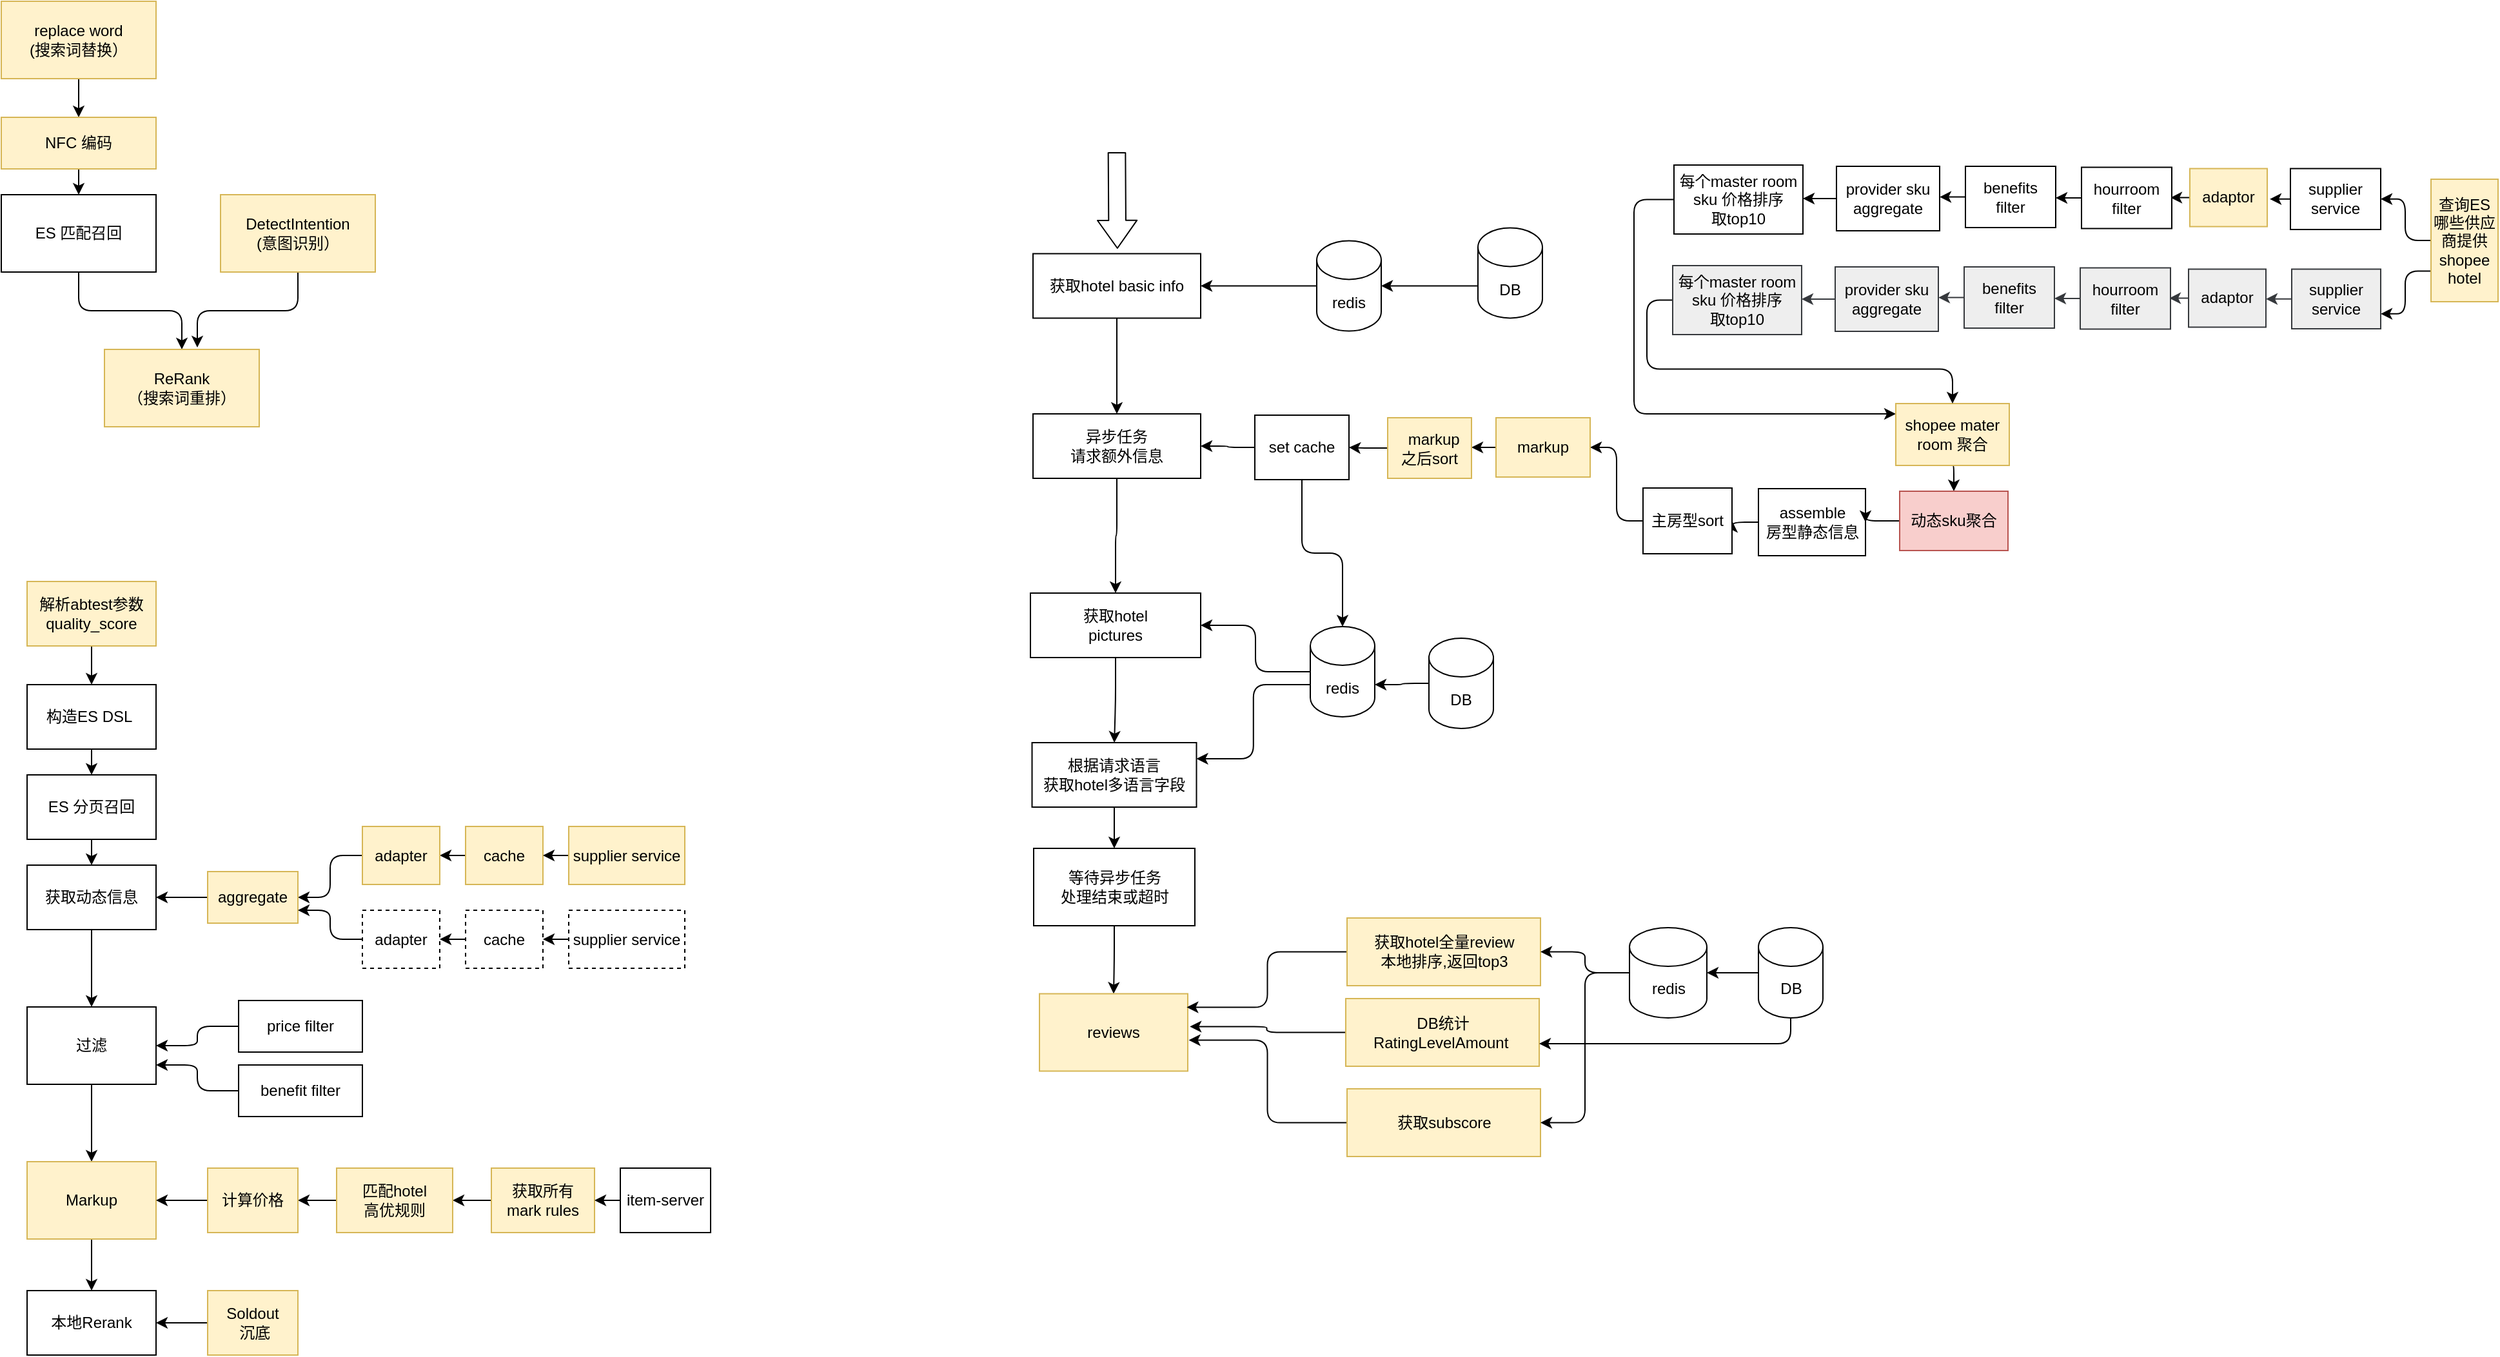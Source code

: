 <mxfile version="20.0.3" type="github">
  <diagram id="h-oYbKi-i4EHjSk5L3Tw" name="Page-1">
    <mxGraphModel dx="1442" dy="927" grid="1" gridSize="1" guides="1" tooltips="1" connect="1" arrows="1" fold="1" page="1" pageScale="1" pageWidth="3300" pageHeight="4681" math="0" shadow="0">
      <root>
        <mxCell id="0" />
        <mxCell id="1" parent="0" />
        <mxCell id="pG-kIVS5WW9MxkxASWYn-10" style="edgeStyle=orthogonalEdgeStyle;rounded=1;orthogonalLoop=1;jettySize=auto;html=1;exitX=0.5;exitY=1;exitDx=0;exitDy=0;entryX=0.5;entryY=0;entryDx=0;entryDy=0;" edge="1" parent="1" source="pG-kIVS5WW9MxkxASWYn-1" target="pG-kIVS5WW9MxkxASWYn-9">
          <mxGeometry relative="1" as="geometry" />
        </mxCell>
        <mxCell id="pG-kIVS5WW9MxkxASWYn-1" value="replace word&lt;br&gt;(搜索词替换）" style="rounded=0;whiteSpace=wrap;html=1;fillColor=#fff2cc;strokeColor=#d6b656;" vertex="1" parent="1">
          <mxGeometry x="170" y="20" width="120" height="60" as="geometry" />
        </mxCell>
        <mxCell id="pG-kIVS5WW9MxkxASWYn-7" style="edgeStyle=orthogonalEdgeStyle;rounded=1;orthogonalLoop=1;jettySize=auto;html=1;exitX=0.5;exitY=1;exitDx=0;exitDy=0;" edge="1" parent="1" source="pG-kIVS5WW9MxkxASWYn-2" target="pG-kIVS5WW9MxkxASWYn-5">
          <mxGeometry relative="1" as="geometry" />
        </mxCell>
        <mxCell id="pG-kIVS5WW9MxkxASWYn-2" value="ES 匹配召回" style="rounded=0;whiteSpace=wrap;html=1;" vertex="1" parent="1">
          <mxGeometry x="170" y="170" width="120" height="60" as="geometry" />
        </mxCell>
        <mxCell id="pG-kIVS5WW9MxkxASWYn-8" style="edgeStyle=orthogonalEdgeStyle;rounded=1;orthogonalLoop=1;jettySize=auto;html=1;exitX=0.5;exitY=1;exitDx=0;exitDy=0;entryX=0.6;entryY=-0.025;entryDx=0;entryDy=0;entryPerimeter=0;" edge="1" parent="1" source="pG-kIVS5WW9MxkxASWYn-4" target="pG-kIVS5WW9MxkxASWYn-5">
          <mxGeometry relative="1" as="geometry" />
        </mxCell>
        <mxCell id="pG-kIVS5WW9MxkxASWYn-4" value="DetectIntention&lt;br&gt;(意图识别）" style="rounded=0;whiteSpace=wrap;html=1;fillColor=#fff2cc;strokeColor=#d6b656;" vertex="1" parent="1">
          <mxGeometry x="340" y="170" width="120" height="60" as="geometry" />
        </mxCell>
        <mxCell id="pG-kIVS5WW9MxkxASWYn-5" value="ReRank&lt;br&gt;（搜索词重排）" style="rounded=0;whiteSpace=wrap;html=1;fillColor=#fff2cc;strokeColor=#d6b656;" vertex="1" parent="1">
          <mxGeometry x="250" y="290" width="120" height="60" as="geometry" />
        </mxCell>
        <mxCell id="pG-kIVS5WW9MxkxASWYn-11" style="edgeStyle=orthogonalEdgeStyle;rounded=1;orthogonalLoop=1;jettySize=auto;html=1;exitX=0.5;exitY=1;exitDx=0;exitDy=0;entryX=0.5;entryY=0;entryDx=0;entryDy=0;" edge="1" parent="1" source="pG-kIVS5WW9MxkxASWYn-9" target="pG-kIVS5WW9MxkxASWYn-2">
          <mxGeometry relative="1" as="geometry" />
        </mxCell>
        <mxCell id="pG-kIVS5WW9MxkxASWYn-9" value="NFC 编码" style="rounded=0;whiteSpace=wrap;html=1;fillColor=#fff2cc;strokeColor=#d6b656;" vertex="1" parent="1">
          <mxGeometry x="170" y="110" width="120" height="40" as="geometry" />
        </mxCell>
        <mxCell id="pG-kIVS5WW9MxkxASWYn-43" style="edgeStyle=orthogonalEdgeStyle;rounded=1;orthogonalLoop=1;jettySize=auto;html=1;exitX=0.5;exitY=1;exitDx=0;exitDy=0;entryX=0.5;entryY=0;entryDx=0;entryDy=0;" edge="1" parent="1" source="pG-kIVS5WW9MxkxASWYn-12" target="pG-kIVS5WW9MxkxASWYn-20">
          <mxGeometry relative="1" as="geometry" />
        </mxCell>
        <mxCell id="pG-kIVS5WW9MxkxASWYn-12" value="ES 分页召回" style="rounded=0;whiteSpace=wrap;html=1;" vertex="1" parent="1">
          <mxGeometry x="190" y="620" width="100" height="50" as="geometry" />
        </mxCell>
        <mxCell id="pG-kIVS5WW9MxkxASWYn-18" style="edgeStyle=orthogonalEdgeStyle;rounded=1;orthogonalLoop=1;jettySize=auto;html=1;exitX=0.5;exitY=1;exitDx=0;exitDy=0;entryX=0.5;entryY=0;entryDx=0;entryDy=0;" edge="1" parent="1" source="pG-kIVS5WW9MxkxASWYn-13" target="pG-kIVS5WW9MxkxASWYn-16">
          <mxGeometry relative="1" as="geometry" />
        </mxCell>
        <mxCell id="pG-kIVS5WW9MxkxASWYn-13" value="解析abtest参数&lt;br&gt;quality_score" style="rounded=0;whiteSpace=wrap;html=1;fillColor=#fff2cc;strokeColor=#d6b656;" vertex="1" parent="1">
          <mxGeometry x="190" y="470" width="100" height="50" as="geometry" />
        </mxCell>
        <mxCell id="pG-kIVS5WW9MxkxASWYn-19" style="edgeStyle=orthogonalEdgeStyle;rounded=1;orthogonalLoop=1;jettySize=auto;html=1;exitX=0.5;exitY=1;exitDx=0;exitDy=0;entryX=0.5;entryY=0;entryDx=0;entryDy=0;" edge="1" parent="1" source="pG-kIVS5WW9MxkxASWYn-16" target="pG-kIVS5WW9MxkxASWYn-12">
          <mxGeometry relative="1" as="geometry" />
        </mxCell>
        <mxCell id="pG-kIVS5WW9MxkxASWYn-16" value="构造ES DSL&amp;nbsp;" style="rounded=0;whiteSpace=wrap;html=1;" vertex="1" parent="1">
          <mxGeometry x="190" y="550" width="100" height="50" as="geometry" />
        </mxCell>
        <mxCell id="pG-kIVS5WW9MxkxASWYn-54" style="edgeStyle=orthogonalEdgeStyle;rounded=1;orthogonalLoop=1;jettySize=auto;html=1;exitX=0.5;exitY=1;exitDx=0;exitDy=0;" edge="1" parent="1" source="pG-kIVS5WW9MxkxASWYn-20" target="pG-kIVS5WW9MxkxASWYn-47">
          <mxGeometry relative="1" as="geometry" />
        </mxCell>
        <mxCell id="pG-kIVS5WW9MxkxASWYn-20" value="获取动态信息" style="rounded=0;whiteSpace=wrap;html=1;" vertex="1" parent="1">
          <mxGeometry x="190" y="690" width="100" height="50" as="geometry" />
        </mxCell>
        <mxCell id="pG-kIVS5WW9MxkxASWYn-34" style="edgeStyle=orthogonalEdgeStyle;rounded=1;orthogonalLoop=1;jettySize=auto;html=1;exitX=0;exitY=0.5;exitDx=0;exitDy=0;entryX=1;entryY=0.5;entryDx=0;entryDy=0;" edge="1" parent="1" source="pG-kIVS5WW9MxkxASWYn-24" target="pG-kIVS5WW9MxkxASWYn-26">
          <mxGeometry relative="1" as="geometry" />
        </mxCell>
        <mxCell id="pG-kIVS5WW9MxkxASWYn-24" value="cache" style="rounded=0;whiteSpace=wrap;html=1;fillColor=#fff2cc;strokeColor=#d6b656;" vertex="1" parent="1">
          <mxGeometry x="530" y="660" width="60" height="45" as="geometry" />
        </mxCell>
        <mxCell id="pG-kIVS5WW9MxkxASWYn-33" style="edgeStyle=orthogonalEdgeStyle;rounded=1;orthogonalLoop=1;jettySize=auto;html=1;exitX=0;exitY=0.5;exitDx=0;exitDy=0;entryX=1;entryY=0.5;entryDx=0;entryDy=0;" edge="1" parent="1" source="pG-kIVS5WW9MxkxASWYn-25" target="pG-kIVS5WW9MxkxASWYn-24">
          <mxGeometry relative="1" as="geometry" />
        </mxCell>
        <mxCell id="pG-kIVS5WW9MxkxASWYn-25" value="supplier service" style="rounded=0;whiteSpace=wrap;html=1;fillColor=#fff2cc;strokeColor=#d6b656;" vertex="1" parent="1">
          <mxGeometry x="610" y="660" width="90" height="45" as="geometry" />
        </mxCell>
        <mxCell id="pG-kIVS5WW9MxkxASWYn-35" style="edgeStyle=orthogonalEdgeStyle;rounded=1;orthogonalLoop=1;jettySize=auto;html=1;exitX=0;exitY=0.5;exitDx=0;exitDy=0;entryX=1;entryY=0.5;entryDx=0;entryDy=0;" edge="1" parent="1" source="pG-kIVS5WW9MxkxASWYn-26" target="pG-kIVS5WW9MxkxASWYn-31">
          <mxGeometry relative="1" as="geometry" />
        </mxCell>
        <mxCell id="pG-kIVS5WW9MxkxASWYn-26" value="adapter" style="rounded=0;whiteSpace=wrap;html=1;fillColor=#fff2cc;strokeColor=#d6b656;" vertex="1" parent="1">
          <mxGeometry x="450" y="660" width="60" height="45" as="geometry" />
        </mxCell>
        <mxCell id="pG-kIVS5WW9MxkxASWYn-36" style="edgeStyle=orthogonalEdgeStyle;rounded=1;orthogonalLoop=1;jettySize=auto;html=1;exitX=0;exitY=0.5;exitDx=0;exitDy=0;entryX=1;entryY=0.5;entryDx=0;entryDy=0;" edge="1" parent="1" source="pG-kIVS5WW9MxkxASWYn-31" target="pG-kIVS5WW9MxkxASWYn-20">
          <mxGeometry relative="1" as="geometry" />
        </mxCell>
        <mxCell id="pG-kIVS5WW9MxkxASWYn-31" value="aggregate" style="rounded=0;whiteSpace=wrap;html=1;fillColor=#fff2cc;strokeColor=#d6b656;" vertex="1" parent="1">
          <mxGeometry x="330" y="695" width="70" height="40" as="geometry" />
        </mxCell>
        <mxCell id="pG-kIVS5WW9MxkxASWYn-37" style="edgeStyle=orthogonalEdgeStyle;rounded=1;orthogonalLoop=1;jettySize=auto;html=1;exitX=0;exitY=0.5;exitDx=0;exitDy=0;entryX=1;entryY=0.5;entryDx=0;entryDy=0;" edge="1" parent="1" source="pG-kIVS5WW9MxkxASWYn-38" target="pG-kIVS5WW9MxkxASWYn-41">
          <mxGeometry relative="1" as="geometry" />
        </mxCell>
        <mxCell id="pG-kIVS5WW9MxkxASWYn-38" value="cache" style="rounded=0;whiteSpace=wrap;html=1;dashed=1;" vertex="1" parent="1">
          <mxGeometry x="530" y="725" width="60" height="45" as="geometry" />
        </mxCell>
        <mxCell id="pG-kIVS5WW9MxkxASWYn-39" style="edgeStyle=orthogonalEdgeStyle;rounded=1;orthogonalLoop=1;jettySize=auto;html=1;exitX=0;exitY=0.5;exitDx=0;exitDy=0;entryX=1;entryY=0.5;entryDx=0;entryDy=0;" edge="1" parent="1" source="pG-kIVS5WW9MxkxASWYn-40" target="pG-kIVS5WW9MxkxASWYn-38">
          <mxGeometry relative="1" as="geometry" />
        </mxCell>
        <mxCell id="pG-kIVS5WW9MxkxASWYn-40" value="supplier service" style="rounded=0;whiteSpace=wrap;html=1;dashed=1;" vertex="1" parent="1">
          <mxGeometry x="610" y="725" width="90" height="45" as="geometry" />
        </mxCell>
        <mxCell id="pG-kIVS5WW9MxkxASWYn-42" style="edgeStyle=orthogonalEdgeStyle;rounded=1;orthogonalLoop=1;jettySize=auto;html=1;exitX=0;exitY=0.5;exitDx=0;exitDy=0;entryX=1;entryY=0.75;entryDx=0;entryDy=0;" edge="1" parent="1" source="pG-kIVS5WW9MxkxASWYn-41" target="pG-kIVS5WW9MxkxASWYn-31">
          <mxGeometry relative="1" as="geometry" />
        </mxCell>
        <mxCell id="pG-kIVS5WW9MxkxASWYn-41" value="adapter" style="rounded=0;whiteSpace=wrap;html=1;dashed=1;" vertex="1" parent="1">
          <mxGeometry x="450" y="725" width="60" height="45" as="geometry" />
        </mxCell>
        <mxCell id="pG-kIVS5WW9MxkxASWYn-64" style="edgeStyle=orthogonalEdgeStyle;rounded=1;orthogonalLoop=1;jettySize=auto;html=1;exitX=0.5;exitY=1;exitDx=0;exitDy=0;" edge="1" parent="1" source="pG-kIVS5WW9MxkxASWYn-47" target="pG-kIVS5WW9MxkxASWYn-55">
          <mxGeometry relative="1" as="geometry" />
        </mxCell>
        <mxCell id="pG-kIVS5WW9MxkxASWYn-47" value="过滤" style="rounded=0;whiteSpace=wrap;html=1;" vertex="1" parent="1">
          <mxGeometry x="190" y="800" width="100" height="60" as="geometry" />
        </mxCell>
        <mxCell id="pG-kIVS5WW9MxkxASWYn-51" style="edgeStyle=orthogonalEdgeStyle;rounded=1;orthogonalLoop=1;jettySize=auto;html=1;exitX=0;exitY=0.5;exitDx=0;exitDy=0;entryX=1;entryY=0.5;entryDx=0;entryDy=0;" edge="1" parent="1" source="pG-kIVS5WW9MxkxASWYn-48" target="pG-kIVS5WW9MxkxASWYn-47">
          <mxGeometry relative="1" as="geometry" />
        </mxCell>
        <mxCell id="pG-kIVS5WW9MxkxASWYn-48" value="price filter" style="rounded=0;whiteSpace=wrap;html=1;" vertex="1" parent="1">
          <mxGeometry x="354" y="795" width="96" height="40" as="geometry" />
        </mxCell>
        <mxCell id="pG-kIVS5WW9MxkxASWYn-52" style="edgeStyle=orthogonalEdgeStyle;rounded=1;orthogonalLoop=1;jettySize=auto;html=1;exitX=0;exitY=0.5;exitDx=0;exitDy=0;entryX=1;entryY=0.75;entryDx=0;entryDy=0;" edge="1" parent="1" source="pG-kIVS5WW9MxkxASWYn-49" target="pG-kIVS5WW9MxkxASWYn-47">
          <mxGeometry relative="1" as="geometry" />
        </mxCell>
        <mxCell id="pG-kIVS5WW9MxkxASWYn-49" value="benefit filter" style="rounded=0;whiteSpace=wrap;html=1;" vertex="1" parent="1">
          <mxGeometry x="354" y="845" width="96" height="40" as="geometry" />
        </mxCell>
        <mxCell id="pG-kIVS5WW9MxkxASWYn-66" style="edgeStyle=orthogonalEdgeStyle;rounded=1;orthogonalLoop=1;jettySize=auto;html=1;exitX=0.5;exitY=1;exitDx=0;exitDy=0;entryX=0.5;entryY=0;entryDx=0;entryDy=0;" edge="1" parent="1" source="pG-kIVS5WW9MxkxASWYn-55" target="pG-kIVS5WW9MxkxASWYn-65">
          <mxGeometry relative="1" as="geometry" />
        </mxCell>
        <mxCell id="pG-kIVS5WW9MxkxASWYn-55" value="Markup" style="rounded=0;whiteSpace=wrap;html=1;fillColor=#fff2cc;strokeColor=#d6b656;" vertex="1" parent="1">
          <mxGeometry x="190" y="920" width="100" height="60" as="geometry" />
        </mxCell>
        <mxCell id="pG-kIVS5WW9MxkxASWYn-62" style="edgeStyle=orthogonalEdgeStyle;rounded=1;orthogonalLoop=1;jettySize=auto;html=1;exitX=0;exitY=0.5;exitDx=0;exitDy=0;entryX=1;entryY=0.5;entryDx=0;entryDy=0;" edge="1" parent="1" source="pG-kIVS5WW9MxkxASWYn-56" target="pG-kIVS5WW9MxkxASWYn-58">
          <mxGeometry relative="1" as="geometry" />
        </mxCell>
        <mxCell id="pG-kIVS5WW9MxkxASWYn-56" value="获取所有&lt;br&gt;mark rules" style="rounded=0;whiteSpace=wrap;html=1;fillColor=#fff2cc;strokeColor=#d6b656;" vertex="1" parent="1">
          <mxGeometry x="550" y="925" width="80" height="50" as="geometry" />
        </mxCell>
        <mxCell id="pG-kIVS5WW9MxkxASWYn-63" style="edgeStyle=orthogonalEdgeStyle;rounded=1;orthogonalLoop=1;jettySize=auto;html=1;exitX=0;exitY=0.5;exitDx=0;exitDy=0;entryX=1;entryY=0.5;entryDx=0;entryDy=0;" edge="1" parent="1" source="pG-kIVS5WW9MxkxASWYn-57" target="pG-kIVS5WW9MxkxASWYn-56">
          <mxGeometry relative="1" as="geometry" />
        </mxCell>
        <mxCell id="pG-kIVS5WW9MxkxASWYn-57" value="item-server" style="rounded=0;whiteSpace=wrap;html=1;" vertex="1" parent="1">
          <mxGeometry x="650" y="925" width="70" height="50" as="geometry" />
        </mxCell>
        <mxCell id="pG-kIVS5WW9MxkxASWYn-61" style="edgeStyle=orthogonalEdgeStyle;rounded=1;orthogonalLoop=1;jettySize=auto;html=1;exitX=0;exitY=0.5;exitDx=0;exitDy=0;entryX=1;entryY=0.5;entryDx=0;entryDy=0;" edge="1" parent="1" source="pG-kIVS5WW9MxkxASWYn-58" target="pG-kIVS5WW9MxkxASWYn-59">
          <mxGeometry relative="1" as="geometry" />
        </mxCell>
        <mxCell id="pG-kIVS5WW9MxkxASWYn-58" value="匹配hotel&lt;br&gt;高优规则" style="rounded=0;whiteSpace=wrap;html=1;fillColor=#fff2cc;strokeColor=#d6b656;" vertex="1" parent="1">
          <mxGeometry x="430" y="925" width="90" height="50" as="geometry" />
        </mxCell>
        <mxCell id="pG-kIVS5WW9MxkxASWYn-60" style="edgeStyle=orthogonalEdgeStyle;rounded=1;orthogonalLoop=1;jettySize=auto;html=1;exitX=0;exitY=0.5;exitDx=0;exitDy=0;" edge="1" parent="1" source="pG-kIVS5WW9MxkxASWYn-59" target="pG-kIVS5WW9MxkxASWYn-55">
          <mxGeometry relative="1" as="geometry" />
        </mxCell>
        <mxCell id="pG-kIVS5WW9MxkxASWYn-59" value="计算价格" style="rounded=0;whiteSpace=wrap;html=1;fillColor=#fff2cc;strokeColor=#d6b656;" vertex="1" parent="1">
          <mxGeometry x="330" y="925" width="70" height="50" as="geometry" />
        </mxCell>
        <mxCell id="pG-kIVS5WW9MxkxASWYn-65" value="本地Rerank" style="rounded=0;whiteSpace=wrap;html=1;" vertex="1" parent="1">
          <mxGeometry x="190" y="1020" width="100" height="50" as="geometry" />
        </mxCell>
        <mxCell id="pG-kIVS5WW9MxkxASWYn-70" style="edgeStyle=orthogonalEdgeStyle;rounded=1;orthogonalLoop=1;jettySize=auto;html=1;exitX=0;exitY=0.5;exitDx=0;exitDy=0;entryX=1;entryY=0.5;entryDx=0;entryDy=0;" edge="1" parent="1" source="pG-kIVS5WW9MxkxASWYn-69" target="pG-kIVS5WW9MxkxASWYn-65">
          <mxGeometry relative="1" as="geometry" />
        </mxCell>
        <mxCell id="pG-kIVS5WW9MxkxASWYn-69" value="Soldout&lt;br&gt;&amp;nbsp;沉底" style="rounded=0;whiteSpace=wrap;html=1;fillColor=#fff2cc;strokeColor=#d6b656;" vertex="1" parent="1">
          <mxGeometry x="330" y="1020" width="70" height="50" as="geometry" />
        </mxCell>
        <mxCell id="pG-kIVS5WW9MxkxASWYn-91" style="edgeStyle=orthogonalEdgeStyle;rounded=1;orthogonalLoop=1;jettySize=auto;html=1;exitX=0.5;exitY=1;exitDx=0;exitDy=0;" edge="1" parent="1" source="pG-kIVS5WW9MxkxASWYn-72" target="pG-kIVS5WW9MxkxASWYn-77">
          <mxGeometry relative="1" as="geometry" />
        </mxCell>
        <mxCell id="pG-kIVS5WW9MxkxASWYn-72" value="获取hotel basic info" style="rounded=0;whiteSpace=wrap;html=1;" vertex="1" parent="1">
          <mxGeometry x="970" y="215.75" width="130" height="50" as="geometry" />
        </mxCell>
        <mxCell id="pG-kIVS5WW9MxkxASWYn-121" style="edgeStyle=orthogonalEdgeStyle;rounded=1;orthogonalLoop=1;jettySize=auto;html=1;exitX=0;exitY=0.5;exitDx=0;exitDy=0;exitPerimeter=0;" edge="1" parent="1" source="pG-kIVS5WW9MxkxASWYn-73" target="pG-kIVS5WW9MxkxASWYn-72">
          <mxGeometry relative="1" as="geometry" />
        </mxCell>
        <mxCell id="pG-kIVS5WW9MxkxASWYn-73" value="redis" style="shape=cylinder3;whiteSpace=wrap;html=1;boundedLbl=1;backgroundOutline=1;size=15;" vertex="1" parent="1">
          <mxGeometry x="1190" y="205.75" width="50" height="70" as="geometry" />
        </mxCell>
        <mxCell id="pG-kIVS5WW9MxkxASWYn-120" style="edgeStyle=orthogonalEdgeStyle;rounded=1;orthogonalLoop=1;jettySize=auto;html=1;exitX=0;exitY=0;exitDx=0;exitDy=45;exitPerimeter=0;entryX=1;entryY=0.5;entryDx=0;entryDy=0;entryPerimeter=0;" edge="1" parent="1" source="pG-kIVS5WW9MxkxASWYn-74" target="pG-kIVS5WW9MxkxASWYn-73">
          <mxGeometry relative="1" as="geometry" />
        </mxCell>
        <mxCell id="pG-kIVS5WW9MxkxASWYn-74" value="DB" style="shape=cylinder3;whiteSpace=wrap;html=1;boundedLbl=1;backgroundOutline=1;size=15;" vertex="1" parent="1">
          <mxGeometry x="1315" y="195.75" width="50" height="70" as="geometry" />
        </mxCell>
        <mxCell id="pG-kIVS5WW9MxkxASWYn-199" style="edgeStyle=orthogonalEdgeStyle;rounded=1;orthogonalLoop=1;jettySize=auto;html=1;exitX=0.5;exitY=1;exitDx=0;exitDy=0;entryX=0.5;entryY=0;entryDx=0;entryDy=0;" edge="1" parent="1" source="pG-kIVS5WW9MxkxASWYn-77" target="pG-kIVS5WW9MxkxASWYn-81">
          <mxGeometry relative="1" as="geometry" />
        </mxCell>
        <mxCell id="pG-kIVS5WW9MxkxASWYn-77" value="异步任务&lt;br&gt;请求额外信息" style="rounded=0;whiteSpace=wrap;html=1;" vertex="1" parent="1">
          <mxGeometry x="970" y="340" width="130" height="50" as="geometry" />
        </mxCell>
        <mxCell id="pG-kIVS5WW9MxkxASWYn-190" style="edgeStyle=orthogonalEdgeStyle;rounded=1;orthogonalLoop=1;jettySize=auto;html=1;exitX=0;exitY=0.5;exitDx=0;exitDy=0;" edge="1" parent="1" source="pG-kIVS5WW9MxkxASWYn-79">
          <mxGeometry relative="1" as="geometry">
            <mxPoint x="1929" y="173.238" as="targetPoint" />
          </mxGeometry>
        </mxCell>
        <mxCell id="pG-kIVS5WW9MxkxASWYn-79" value="supplier &lt;br&gt;service" style="rounded=0;whiteSpace=wrap;html=1;" vertex="1" parent="1">
          <mxGeometry x="1945" y="149.75" width="70" height="47.25" as="geometry" />
        </mxCell>
        <mxCell id="pG-kIVS5WW9MxkxASWYn-93" style="edgeStyle=orthogonalEdgeStyle;rounded=1;orthogonalLoop=1;jettySize=auto;html=1;exitX=0.5;exitY=1;exitDx=0;exitDy=0;" edge="1" parent="1" source="pG-kIVS5WW9MxkxASWYn-81" target="pG-kIVS5WW9MxkxASWYn-84">
          <mxGeometry relative="1" as="geometry" />
        </mxCell>
        <mxCell id="pG-kIVS5WW9MxkxASWYn-81" value="获取hotel &lt;br&gt;pictures" style="rounded=0;whiteSpace=wrap;html=1;" vertex="1" parent="1">
          <mxGeometry x="968" y="479" width="132" height="50" as="geometry" />
        </mxCell>
        <mxCell id="pG-kIVS5WW9MxkxASWYn-194" style="edgeStyle=orthogonalEdgeStyle;rounded=1;orthogonalLoop=1;jettySize=auto;html=1;exitX=0;exitY=0.5;exitDx=0;exitDy=0;exitPerimeter=0;entryX=1;entryY=0.5;entryDx=0;entryDy=0;" edge="1" parent="1" source="pG-kIVS5WW9MxkxASWYn-82" target="pG-kIVS5WW9MxkxASWYn-81">
          <mxGeometry relative="1" as="geometry" />
        </mxCell>
        <mxCell id="pG-kIVS5WW9MxkxASWYn-195" style="edgeStyle=orthogonalEdgeStyle;rounded=1;orthogonalLoop=1;jettySize=auto;html=1;exitX=0;exitY=0;exitDx=0;exitDy=45;exitPerimeter=0;entryX=1;entryY=0.25;entryDx=0;entryDy=0;" edge="1" parent="1" source="pG-kIVS5WW9MxkxASWYn-82" target="pG-kIVS5WW9MxkxASWYn-84">
          <mxGeometry relative="1" as="geometry" />
        </mxCell>
        <mxCell id="pG-kIVS5WW9MxkxASWYn-82" value="redis" style="shape=cylinder3;whiteSpace=wrap;html=1;boundedLbl=1;backgroundOutline=1;size=15;" vertex="1" parent="1">
          <mxGeometry x="1185" y="505" width="50" height="70" as="geometry" />
        </mxCell>
        <mxCell id="pG-kIVS5WW9MxkxASWYn-193" style="edgeStyle=orthogonalEdgeStyle;rounded=1;orthogonalLoop=1;jettySize=auto;html=1;exitX=0;exitY=0.5;exitDx=0;exitDy=0;exitPerimeter=0;entryX=1;entryY=0;entryDx=0;entryDy=45;entryPerimeter=0;" edge="1" parent="1" source="pG-kIVS5WW9MxkxASWYn-83" target="pG-kIVS5WW9MxkxASWYn-82">
          <mxGeometry relative="1" as="geometry" />
        </mxCell>
        <mxCell id="pG-kIVS5WW9MxkxASWYn-83" value="DB" style="shape=cylinder3;whiteSpace=wrap;html=1;boundedLbl=1;backgroundOutline=1;size=15;" vertex="1" parent="1">
          <mxGeometry x="1277" y="514" width="50" height="70" as="geometry" />
        </mxCell>
        <mxCell id="pG-kIVS5WW9MxkxASWYn-95" style="edgeStyle=orthogonalEdgeStyle;rounded=1;orthogonalLoop=1;jettySize=auto;html=1;exitX=0.5;exitY=1;exitDx=0;exitDy=0;entryX=0.5;entryY=0;entryDx=0;entryDy=0;" edge="1" parent="1" source="pG-kIVS5WW9MxkxASWYn-84" target="pG-kIVS5WW9MxkxASWYn-94">
          <mxGeometry relative="1" as="geometry" />
        </mxCell>
        <mxCell id="pG-kIVS5WW9MxkxASWYn-84" value="根据请求语言&lt;br&gt;获取hotel多语言字段" style="rounded=0;whiteSpace=wrap;html=1;" vertex="1" parent="1">
          <mxGeometry x="969.25" y="595" width="127.5" height="50" as="geometry" />
        </mxCell>
        <mxCell id="pG-kIVS5WW9MxkxASWYn-117" style="edgeStyle=orthogonalEdgeStyle;rounded=1;orthogonalLoop=1;jettySize=auto;html=1;exitX=0.5;exitY=1;exitDx=0;exitDy=0;" edge="1" parent="1" source="pG-kIVS5WW9MxkxASWYn-94" target="pG-kIVS5WW9MxkxASWYn-96">
          <mxGeometry relative="1" as="geometry" />
        </mxCell>
        <mxCell id="pG-kIVS5WW9MxkxASWYn-94" value="等待异步任务&lt;br&gt;处理结束或超时" style="rounded=0;whiteSpace=wrap;html=1;" vertex="1" parent="1">
          <mxGeometry x="970.5" y="677" width="125" height="60" as="geometry" />
        </mxCell>
        <mxCell id="pG-kIVS5WW9MxkxASWYn-96" value="reviews" style="rounded=0;whiteSpace=wrap;html=1;fillColor=#fff2cc;strokeColor=#d6b656;" vertex="1" parent="1">
          <mxGeometry x="975" y="789.75" width="115" height="60" as="geometry" />
        </mxCell>
        <mxCell id="pG-kIVS5WW9MxkxASWYn-108" style="edgeStyle=orthogonalEdgeStyle;rounded=1;orthogonalLoop=1;jettySize=auto;html=1;exitX=0;exitY=0.5;exitDx=0;exitDy=0;entryX=0.993;entryY=0.175;entryDx=0;entryDy=0;entryPerimeter=0;" edge="1" parent="1" source="pG-kIVS5WW9MxkxASWYn-97" target="pG-kIVS5WW9MxkxASWYn-96">
          <mxGeometry relative="1" as="geometry" />
        </mxCell>
        <mxCell id="pG-kIVS5WW9MxkxASWYn-97" value="获取hotel全量review&lt;br&gt;本地排序,返回top3" style="rounded=0;whiteSpace=wrap;html=1;fillColor=#fff2cc;strokeColor=#d6b656;" vertex="1" parent="1">
          <mxGeometry x="1213.5" y="731" width="150" height="52.5" as="geometry" />
        </mxCell>
        <mxCell id="pG-kIVS5WW9MxkxASWYn-106" style="edgeStyle=orthogonalEdgeStyle;rounded=1;orthogonalLoop=1;jettySize=auto;html=1;exitX=0;exitY=0.5;exitDx=0;exitDy=0;entryX=1.014;entryY=0.425;entryDx=0;entryDy=0;entryPerimeter=0;" edge="1" parent="1" source="pG-kIVS5WW9MxkxASWYn-102" target="pG-kIVS5WW9MxkxASWYn-96">
          <mxGeometry relative="1" as="geometry" />
        </mxCell>
        <mxCell id="pG-kIVS5WW9MxkxASWYn-102" value="DB统计RatingLevelAmount&amp;nbsp;" style="rounded=0;whiteSpace=wrap;html=1;fillColor=#fff2cc;strokeColor=#d6b656;" vertex="1" parent="1">
          <mxGeometry x="1212.5" y="793.5" width="150" height="52.5" as="geometry" />
        </mxCell>
        <mxCell id="pG-kIVS5WW9MxkxASWYn-107" style="edgeStyle=orthogonalEdgeStyle;rounded=1;orthogonalLoop=1;jettySize=auto;html=1;exitX=0;exitY=0.5;exitDx=0;exitDy=0;entryX=1.007;entryY=0.6;entryDx=0;entryDy=0;entryPerimeter=0;" edge="1" parent="1" source="pG-kIVS5WW9MxkxASWYn-104" target="pG-kIVS5WW9MxkxASWYn-96">
          <mxGeometry relative="1" as="geometry">
            <mxPoint x="1152.5" y="833.5" as="targetPoint" />
          </mxGeometry>
        </mxCell>
        <mxCell id="pG-kIVS5WW9MxkxASWYn-104" value="获取subscore" style="rounded=0;whiteSpace=wrap;html=1;fillColor=#fff2cc;strokeColor=#d6b656;" vertex="1" parent="1">
          <mxGeometry x="1213.5" y="863.5" width="150" height="52.5" as="geometry" />
        </mxCell>
        <mxCell id="pG-kIVS5WW9MxkxASWYn-113" style="edgeStyle=orthogonalEdgeStyle;rounded=1;orthogonalLoop=1;jettySize=auto;html=1;exitX=0;exitY=0.5;exitDx=0;exitDy=0;exitPerimeter=0;" edge="1" parent="1" source="pG-kIVS5WW9MxkxASWYn-109" target="pG-kIVS5WW9MxkxASWYn-110">
          <mxGeometry relative="1" as="geometry" />
        </mxCell>
        <mxCell id="pG-kIVS5WW9MxkxASWYn-116" style="edgeStyle=orthogonalEdgeStyle;rounded=1;orthogonalLoop=1;jettySize=auto;html=1;exitX=0.5;exitY=1;exitDx=0;exitDy=0;exitPerimeter=0;" edge="1" parent="1" source="pG-kIVS5WW9MxkxASWYn-109" target="pG-kIVS5WW9MxkxASWYn-102">
          <mxGeometry relative="1" as="geometry">
            <Array as="points">
              <mxPoint x="1557.5" y="828.5" />
            </Array>
          </mxGeometry>
        </mxCell>
        <mxCell id="pG-kIVS5WW9MxkxASWYn-109" value="DB" style="shape=cylinder3;whiteSpace=wrap;html=1;boundedLbl=1;backgroundOutline=1;size=15;" vertex="1" parent="1">
          <mxGeometry x="1532.5" y="738.5" width="50" height="70" as="geometry" />
        </mxCell>
        <mxCell id="pG-kIVS5WW9MxkxASWYn-112" style="edgeStyle=orthogonalEdgeStyle;rounded=1;orthogonalLoop=1;jettySize=auto;html=1;exitX=0;exitY=0.5;exitDx=0;exitDy=0;exitPerimeter=0;" edge="1" parent="1" source="pG-kIVS5WW9MxkxASWYn-110" target="pG-kIVS5WW9MxkxASWYn-97">
          <mxGeometry relative="1" as="geometry" />
        </mxCell>
        <mxCell id="pG-kIVS5WW9MxkxASWYn-114" style="edgeStyle=orthogonalEdgeStyle;rounded=1;orthogonalLoop=1;jettySize=auto;html=1;exitX=0;exitY=0.5;exitDx=0;exitDy=0;exitPerimeter=0;entryX=1;entryY=0.5;entryDx=0;entryDy=0;" edge="1" parent="1" source="pG-kIVS5WW9MxkxASWYn-110" target="pG-kIVS5WW9MxkxASWYn-104">
          <mxGeometry relative="1" as="geometry" />
        </mxCell>
        <mxCell id="pG-kIVS5WW9MxkxASWYn-110" value="redis" style="shape=cylinder3;whiteSpace=wrap;html=1;boundedLbl=1;backgroundOutline=1;size=15;" vertex="1" parent="1">
          <mxGeometry x="1432.5" y="738.5" width="60" height="70" as="geometry" />
        </mxCell>
        <mxCell id="pG-kIVS5WW9MxkxASWYn-164" style="edgeStyle=orthogonalEdgeStyle;rounded=1;orthogonalLoop=1;jettySize=auto;html=1;exitX=0;exitY=0.5;exitDx=0;exitDy=0;" edge="1" parent="1" source="pG-kIVS5WW9MxkxASWYn-128">
          <mxGeometry relative="1" as="geometry">
            <mxPoint x="1852" y="172.06" as="targetPoint" />
          </mxGeometry>
        </mxCell>
        <mxCell id="pG-kIVS5WW9MxkxASWYn-128" value="adaptor" style="rounded=0;whiteSpace=wrap;html=1;fillColor=#fff2cc;strokeColor=#d6b656;" vertex="1" parent="1">
          <mxGeometry x="1867" y="149.75" width="60" height="45" as="geometry" />
        </mxCell>
        <mxCell id="pG-kIVS5WW9MxkxASWYn-155" style="edgeStyle=orthogonalEdgeStyle;rounded=0;orthogonalLoop=1;jettySize=auto;html=1;exitX=0;exitY=0.5;exitDx=0;exitDy=0;entryX=1;entryY=0.5;entryDx=0;entryDy=0;" edge="1" parent="1" source="pG-kIVS5WW9MxkxASWYn-135" target="pG-kIVS5WW9MxkxASWYn-141">
          <mxGeometry relative="1" as="geometry" />
        </mxCell>
        <mxCell id="pG-kIVS5WW9MxkxASWYn-135" value="hourroom&lt;br&gt;filter" style="rounded=0;whiteSpace=wrap;html=1;" vertex="1" parent="1">
          <mxGeometry x="1783" y="148.75" width="70" height="47.5" as="geometry" />
        </mxCell>
        <mxCell id="pG-kIVS5WW9MxkxASWYn-165" style="edgeStyle=orthogonalEdgeStyle;rounded=1;orthogonalLoop=1;jettySize=auto;html=1;exitX=0;exitY=0.5;exitDx=0;exitDy=0;" edge="1" parent="1" source="pG-kIVS5WW9MxkxASWYn-141">
          <mxGeometry relative="1" as="geometry">
            <mxPoint x="1673" y="172.214" as="targetPoint" />
          </mxGeometry>
        </mxCell>
        <mxCell id="pG-kIVS5WW9MxkxASWYn-141" value="benefits&lt;br&gt;filter" style="rounded=0;whiteSpace=wrap;html=1;" vertex="1" parent="1">
          <mxGeometry x="1693" y="148" width="70" height="47.5" as="geometry" />
        </mxCell>
        <mxCell id="pG-kIVS5WW9MxkxASWYn-169" style="edgeStyle=orthogonalEdgeStyle;rounded=1;orthogonalLoop=1;jettySize=auto;html=1;exitX=0;exitY=0.5;exitDx=0;exitDy=0;entryX=1;entryY=0.5;entryDx=0;entryDy=0;" edge="1" parent="1" source="pG-kIVS5WW9MxkxASWYn-147" target="pG-kIVS5WW9MxkxASWYn-166">
          <mxGeometry relative="1" as="geometry" />
        </mxCell>
        <mxCell id="pG-kIVS5WW9MxkxASWYn-147" value="provider sku&lt;br&gt;aggregate" style="rounded=0;whiteSpace=wrap;html=1;" vertex="1" parent="1">
          <mxGeometry x="1593" y="148" width="80" height="50" as="geometry" />
        </mxCell>
        <mxCell id="pG-kIVS5WW9MxkxASWYn-171" style="edgeStyle=orthogonalEdgeStyle;rounded=1;orthogonalLoop=1;jettySize=auto;html=1;exitX=0;exitY=0.5;exitDx=0;exitDy=0;" edge="1" parent="1" source="pG-kIVS5WW9MxkxASWYn-166" target="pG-kIVS5WW9MxkxASWYn-170">
          <mxGeometry relative="1" as="geometry">
            <mxPoint x="1437" y="226" as="targetPoint" />
            <Array as="points">
              <mxPoint x="1436" y="174" />
              <mxPoint x="1436" y="340" />
            </Array>
          </mxGeometry>
        </mxCell>
        <mxCell id="pG-kIVS5WW9MxkxASWYn-166" value="每个master room&lt;br&gt;sku 价格排序&lt;br&gt;取top10" style="rounded=0;whiteSpace=wrap;html=1;" vertex="1" parent="1">
          <mxGeometry x="1467" y="147" width="100" height="53.5" as="geometry" />
        </mxCell>
        <mxCell id="pG-kIVS5WW9MxkxASWYn-218" style="edgeStyle=orthogonalEdgeStyle;rounded=1;orthogonalLoop=1;jettySize=auto;html=1;exitX=0.5;exitY=1;exitDx=0;exitDy=0;entryX=0.5;entryY=0;entryDx=0;entryDy=0;" edge="1" parent="1" source="pG-kIVS5WW9MxkxASWYn-170" target="pG-kIVS5WW9MxkxASWYn-214">
          <mxGeometry relative="1" as="geometry" />
        </mxCell>
        <mxCell id="pG-kIVS5WW9MxkxASWYn-170" value="shopee mater room 聚合" style="rounded=0;whiteSpace=wrap;html=1;fillColor=#fff2cc;strokeColor=#d6b656;" vertex="1" parent="1">
          <mxGeometry x="1639" y="332" width="88" height="48" as="geometry" />
        </mxCell>
        <mxCell id="pG-kIVS5WW9MxkxASWYn-172" style="edgeStyle=orthogonalEdgeStyle;rounded=1;orthogonalLoop=1;jettySize=auto;html=1;exitX=0;exitY=0.5;exitDx=0;exitDy=0;entryX=1;entryY=0.5;entryDx=0;entryDy=0;fillColor=#eeeeee;strokeColor=#36393d;" edge="1" parent="1" source="pG-kIVS5WW9MxkxASWYn-173" target="pG-kIVS5WW9MxkxASWYn-175">
          <mxGeometry relative="1" as="geometry" />
        </mxCell>
        <mxCell id="pG-kIVS5WW9MxkxASWYn-173" value="supplier &lt;br&gt;service" style="rounded=0;whiteSpace=wrap;html=1;fillColor=#eeeeee;strokeColor=#36393d;" vertex="1" parent="1">
          <mxGeometry x="1946" y="227.75" width="69" height="46.25" as="geometry" />
        </mxCell>
        <mxCell id="pG-kIVS5WW9MxkxASWYn-174" style="edgeStyle=orthogonalEdgeStyle;rounded=1;orthogonalLoop=1;jettySize=auto;html=1;exitX=0;exitY=0.5;exitDx=0;exitDy=0;fillColor=#eeeeee;strokeColor=#36393d;" edge="1" parent="1" source="pG-kIVS5WW9MxkxASWYn-175">
          <mxGeometry relative="1" as="geometry">
            <mxPoint x="1851" y="250.06" as="targetPoint" />
          </mxGeometry>
        </mxCell>
        <mxCell id="pG-kIVS5WW9MxkxASWYn-175" value="adaptor" style="rounded=0;whiteSpace=wrap;html=1;fillColor=#eeeeee;strokeColor=#36393d;" vertex="1" parent="1">
          <mxGeometry x="1866" y="227.75" width="60" height="45" as="geometry" />
        </mxCell>
        <mxCell id="pG-kIVS5WW9MxkxASWYn-176" style="edgeStyle=orthogonalEdgeStyle;rounded=0;orthogonalLoop=1;jettySize=auto;html=1;exitX=0;exitY=0.5;exitDx=0;exitDy=0;entryX=1;entryY=0.5;entryDx=0;entryDy=0;fillColor=#eeeeee;strokeColor=#36393d;" edge="1" parent="1" source="pG-kIVS5WW9MxkxASWYn-177" target="pG-kIVS5WW9MxkxASWYn-179">
          <mxGeometry relative="1" as="geometry" />
        </mxCell>
        <mxCell id="pG-kIVS5WW9MxkxASWYn-177" value="hourroom&lt;br&gt;filter" style="rounded=0;whiteSpace=wrap;html=1;fillColor=#eeeeee;strokeColor=#36393d;" vertex="1" parent="1">
          <mxGeometry x="1782" y="226.75" width="70" height="47.5" as="geometry" />
        </mxCell>
        <mxCell id="pG-kIVS5WW9MxkxASWYn-178" style="edgeStyle=orthogonalEdgeStyle;rounded=1;orthogonalLoop=1;jettySize=auto;html=1;exitX=0;exitY=0.5;exitDx=0;exitDy=0;fillColor=#eeeeee;strokeColor=#36393d;" edge="1" parent="1" source="pG-kIVS5WW9MxkxASWYn-179">
          <mxGeometry relative="1" as="geometry">
            <mxPoint x="1672" y="250.214" as="targetPoint" />
          </mxGeometry>
        </mxCell>
        <mxCell id="pG-kIVS5WW9MxkxASWYn-179" value="benefits&lt;br&gt;filter" style="rounded=0;whiteSpace=wrap;html=1;fillColor=#eeeeee;strokeColor=#36393d;" vertex="1" parent="1">
          <mxGeometry x="1692" y="226" width="70" height="47.5" as="geometry" />
        </mxCell>
        <mxCell id="pG-kIVS5WW9MxkxASWYn-180" style="edgeStyle=orthogonalEdgeStyle;rounded=1;orthogonalLoop=1;jettySize=auto;html=1;exitX=0;exitY=0.5;exitDx=0;exitDy=0;entryX=1;entryY=0.5;entryDx=0;entryDy=0;fillColor=#eeeeee;strokeColor=#36393d;" edge="1" parent="1" source="pG-kIVS5WW9MxkxASWYn-181" target="pG-kIVS5WW9MxkxASWYn-182">
          <mxGeometry relative="1" as="geometry" />
        </mxCell>
        <mxCell id="pG-kIVS5WW9MxkxASWYn-181" value="provider sku&lt;br&gt;aggregate" style="rounded=0;whiteSpace=wrap;html=1;fillColor=#eeeeee;strokeColor=#36393d;" vertex="1" parent="1">
          <mxGeometry x="1592" y="226" width="80" height="50" as="geometry" />
        </mxCell>
        <mxCell id="pG-kIVS5WW9MxkxASWYn-216" style="edgeStyle=orthogonalEdgeStyle;rounded=1;orthogonalLoop=1;jettySize=auto;html=1;exitX=0;exitY=0.5;exitDx=0;exitDy=0;entryX=0.5;entryY=0;entryDx=0;entryDy=0;" edge="1" parent="1" source="pG-kIVS5WW9MxkxASWYn-182" target="pG-kIVS5WW9MxkxASWYn-170">
          <mxGeometry relative="1" as="geometry">
            <mxPoint x="1747" y="324" as="targetPoint" />
          </mxGeometry>
        </mxCell>
        <mxCell id="pG-kIVS5WW9MxkxASWYn-182" value="每个master room&lt;br&gt;sku 价格排序&lt;br&gt;取top10" style="rounded=0;whiteSpace=wrap;html=1;fillColor=#eeeeee;strokeColor=#36393d;" vertex="1" parent="1">
          <mxGeometry x="1466" y="225" width="100" height="53.5" as="geometry" />
        </mxCell>
        <mxCell id="pG-kIVS5WW9MxkxASWYn-220" style="edgeStyle=orthogonalEdgeStyle;rounded=1;orthogonalLoop=1;jettySize=auto;html=1;exitX=0;exitY=0.5;exitDx=0;exitDy=0;entryX=1;entryY=0.5;entryDx=0;entryDy=0;" edge="1" parent="1" source="pG-kIVS5WW9MxkxASWYn-184" target="pG-kIVS5WW9MxkxASWYn-187">
          <mxGeometry relative="1" as="geometry" />
        </mxCell>
        <mxCell id="pG-kIVS5WW9MxkxASWYn-184" value="assemble &lt;br&gt;房型静态信息" style="rounded=0;whiteSpace=wrap;html=1;" vertex="1" parent="1">
          <mxGeometry x="1532.5" y="398" width="83" height="52" as="geometry" />
        </mxCell>
        <mxCell id="pG-kIVS5WW9MxkxASWYn-222" style="edgeStyle=orthogonalEdgeStyle;rounded=1;orthogonalLoop=1;jettySize=auto;html=1;exitX=0;exitY=0.5;exitDx=0;exitDy=0;entryX=1;entryY=0.5;entryDx=0;entryDy=0;" edge="1" parent="1" source="pG-kIVS5WW9MxkxASWYn-187" target="pG-kIVS5WW9MxkxASWYn-200">
          <mxGeometry relative="1" as="geometry" />
        </mxCell>
        <mxCell id="pG-kIVS5WW9MxkxASWYn-187" value="主房型sort" style="rounded=0;whiteSpace=wrap;html=1;" vertex="1" parent="1">
          <mxGeometry x="1443" y="397.5" width="69" height="51" as="geometry" />
        </mxCell>
        <mxCell id="pG-kIVS5WW9MxkxASWYn-203" style="edgeStyle=orthogonalEdgeStyle;rounded=1;orthogonalLoop=1;jettySize=auto;html=1;exitX=0;exitY=0.5;exitDx=0;exitDy=0;entryX=1;entryY=0.5;entryDx=0;entryDy=0;" edge="1" parent="1" source="pG-kIVS5WW9MxkxASWYn-200" target="pG-kIVS5WW9MxkxASWYn-202">
          <mxGeometry relative="1" as="geometry" />
        </mxCell>
        <mxCell id="pG-kIVS5WW9MxkxASWYn-200" value="markup" style="rounded=0;whiteSpace=wrap;html=1;fillColor=#fff2cc;strokeColor=#d6b656;" vertex="1" parent="1">
          <mxGeometry x="1329" y="343" width="73" height="46" as="geometry" />
        </mxCell>
        <mxCell id="pG-kIVS5WW9MxkxASWYn-206" style="edgeStyle=orthogonalEdgeStyle;rounded=1;orthogonalLoop=1;jettySize=auto;html=1;exitX=0;exitY=0.5;exitDx=0;exitDy=0;" edge="1" parent="1" source="pG-kIVS5WW9MxkxASWYn-202" target="pG-kIVS5WW9MxkxASWYn-205">
          <mxGeometry relative="1" as="geometry" />
        </mxCell>
        <mxCell id="pG-kIVS5WW9MxkxASWYn-202" value="&amp;nbsp; markup&lt;br&gt;之后sort" style="rounded=0;whiteSpace=wrap;html=1;fillColor=#fff2cc;strokeColor=#d6b656;" vertex="1" parent="1">
          <mxGeometry x="1245" y="343" width="65" height="47" as="geometry" />
        </mxCell>
        <mxCell id="pG-kIVS5WW9MxkxASWYn-207" style="edgeStyle=orthogonalEdgeStyle;rounded=1;orthogonalLoop=1;jettySize=auto;html=1;exitX=0;exitY=0.5;exitDx=0;exitDy=0;entryX=1;entryY=0.5;entryDx=0;entryDy=0;" edge="1" parent="1" source="pG-kIVS5WW9MxkxASWYn-205" target="pG-kIVS5WW9MxkxASWYn-77">
          <mxGeometry relative="1" as="geometry" />
        </mxCell>
        <mxCell id="pG-kIVS5WW9MxkxASWYn-208" style="edgeStyle=orthogonalEdgeStyle;rounded=1;orthogonalLoop=1;jettySize=auto;html=1;exitX=0.5;exitY=1;exitDx=0;exitDy=0;entryX=0.5;entryY=0;entryDx=0;entryDy=0;entryPerimeter=0;" edge="1" parent="1" source="pG-kIVS5WW9MxkxASWYn-205" target="pG-kIVS5WW9MxkxASWYn-82">
          <mxGeometry relative="1" as="geometry" />
        </mxCell>
        <mxCell id="pG-kIVS5WW9MxkxASWYn-205" value="set cache" style="rounded=0;whiteSpace=wrap;html=1;" vertex="1" parent="1">
          <mxGeometry x="1142" y="341" width="73" height="50" as="geometry" />
        </mxCell>
        <mxCell id="pG-kIVS5WW9MxkxASWYn-210" style="edgeStyle=orthogonalEdgeStyle;rounded=1;orthogonalLoop=1;jettySize=auto;html=1;exitX=0;exitY=0.5;exitDx=0;exitDy=0;entryX=1;entryY=0.5;entryDx=0;entryDy=0;" edge="1" parent="1" source="pG-kIVS5WW9MxkxASWYn-209" target="pG-kIVS5WW9MxkxASWYn-79">
          <mxGeometry relative="1" as="geometry" />
        </mxCell>
        <mxCell id="pG-kIVS5WW9MxkxASWYn-211" style="edgeStyle=orthogonalEdgeStyle;rounded=1;orthogonalLoop=1;jettySize=auto;html=1;exitX=0;exitY=0.75;exitDx=0;exitDy=0;entryX=1;entryY=0.75;entryDx=0;entryDy=0;" edge="1" parent="1" source="pG-kIVS5WW9MxkxASWYn-209" target="pG-kIVS5WW9MxkxASWYn-173">
          <mxGeometry relative="1" as="geometry" />
        </mxCell>
        <mxCell id="pG-kIVS5WW9MxkxASWYn-209" value="查询ES&lt;br&gt;哪些供应商提供&lt;br&gt;shopee hotel" style="rounded=0;whiteSpace=wrap;html=1;fillColor=#fff2cc;strokeColor=#d6b656;" vertex="1" parent="1">
          <mxGeometry x="2054" y="158" width="52" height="95" as="geometry" />
        </mxCell>
        <mxCell id="pG-kIVS5WW9MxkxASWYn-217" style="edgeStyle=orthogonalEdgeStyle;rounded=1;orthogonalLoop=1;jettySize=auto;html=1;exitX=0;exitY=0.5;exitDx=0;exitDy=0;entryX=1;entryY=0.5;entryDx=0;entryDy=0;" edge="1" parent="1" source="pG-kIVS5WW9MxkxASWYn-214" target="pG-kIVS5WW9MxkxASWYn-184">
          <mxGeometry relative="1" as="geometry" />
        </mxCell>
        <mxCell id="pG-kIVS5WW9MxkxASWYn-214" value="动态sku聚合" style="rounded=0;whiteSpace=wrap;html=1;fillColor=#f8cecc;strokeColor=#b85450;" vertex="1" parent="1">
          <mxGeometry x="1642" y="400" width="84" height="46" as="geometry" />
        </mxCell>
        <mxCell id="pG-kIVS5WW9MxkxASWYn-226" value="" style="shape=flexArrow;endArrow=classic;html=1;rounded=1;width=13.333;endSize=6.856;endWidth=16.296;" edge="1" parent="1">
          <mxGeometry width="50" height="50" relative="1" as="geometry">
            <mxPoint x="1035" y="137" as="sourcePoint" />
            <mxPoint x="1035.44" y="212" as="targetPoint" />
          </mxGeometry>
        </mxCell>
      </root>
    </mxGraphModel>
  </diagram>
</mxfile>
